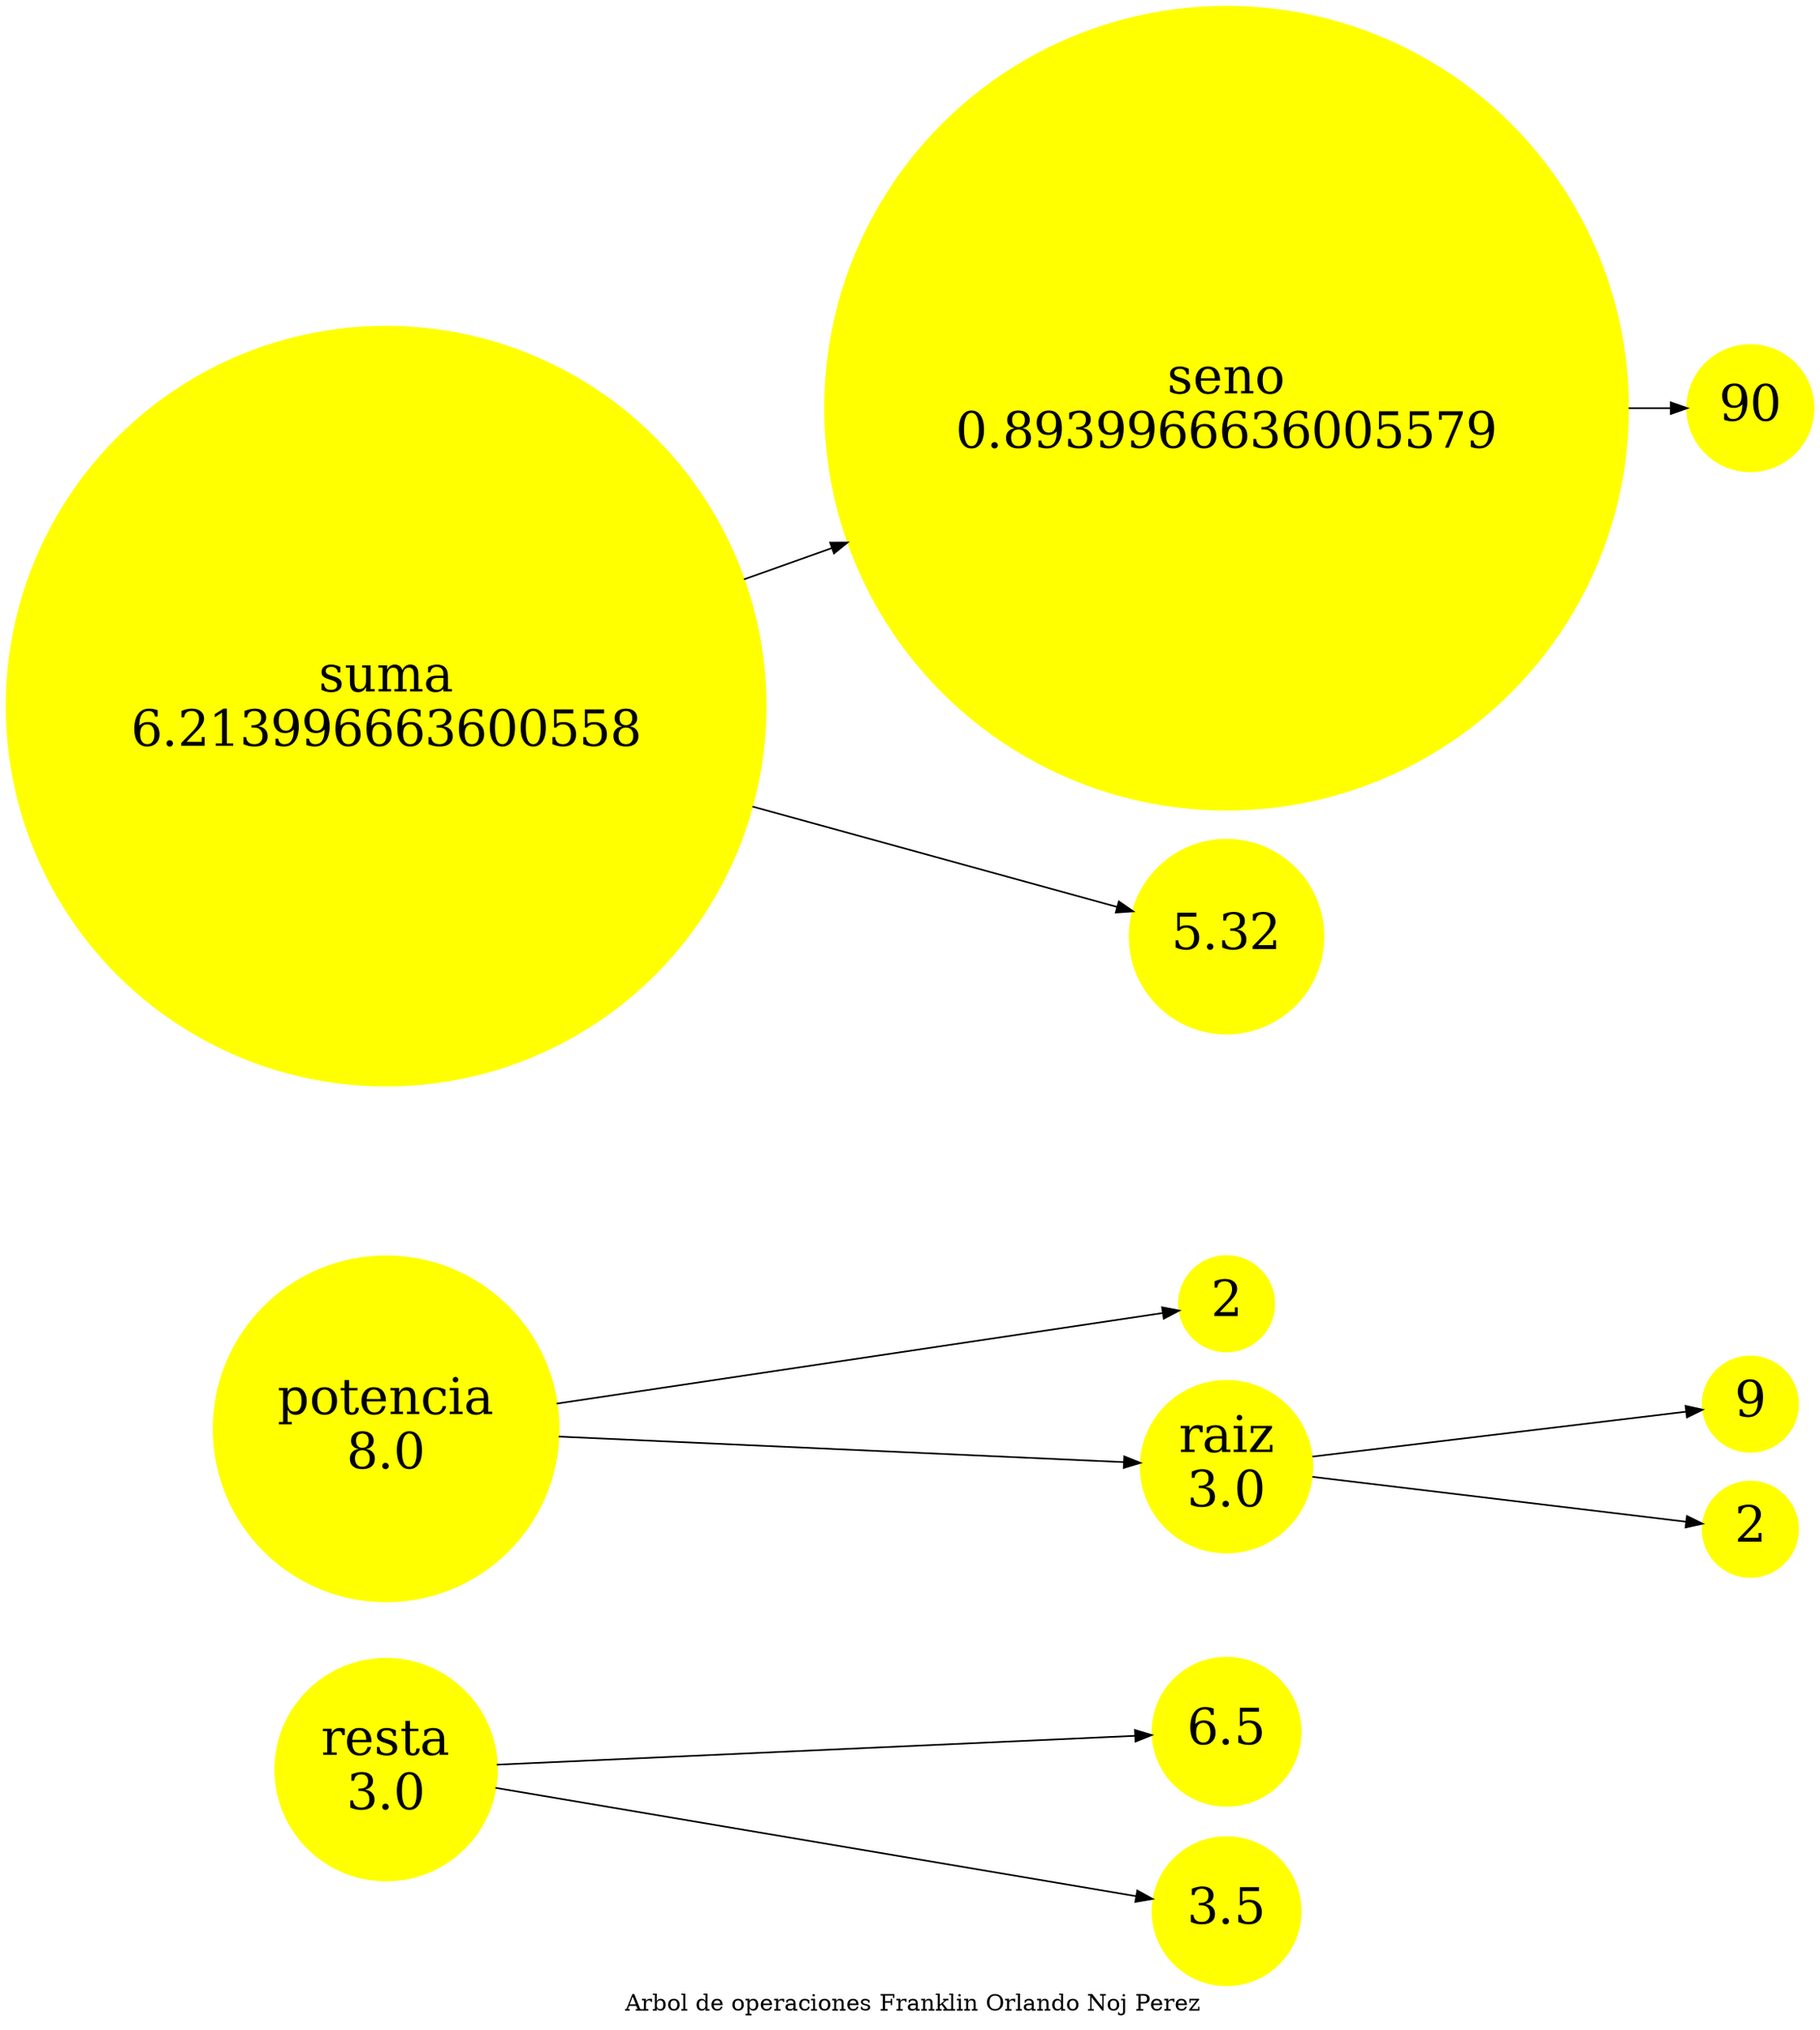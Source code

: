 digraph G {
                    label=" Arbol de operaciones Franklin Orlando Noj Perez"
                    rankdir="LR"
                    node[style=filled, color=" yellow", fontcolor=" black", shape=circle, fontsize=30,fontweight="bold"]nodo00[label="resta\n3.0"];
nodo01_left[label="6.5"];
nodo00 -> nodo01_left;
nodo01_right[label="3.5"];
nodo00 -> nodo01_right;
nodo10[label="potencia\n8.0"];
nodo11_left[label="2"];
nodo10 -> nodo11_left;
nodo11_right[label="raiz\n3.0"];
nodo12_right_left[label="9"];
nodo11_right -> nodo12_right_left;
nodo12_right_right[label="2"];
nodo11_right -> nodo12_right_right;
nodo10 -> nodo11_right;
nodo20[label="suma\n6.213996663600558"];
nodo21_left[label="seno\n0.8939966636005579"];
nodo22_left_tri[label="90"];
nodo21_left -> nodo22_left_tri;
nodo20 -> nodo21_left;
nodo21_right[label="5.32"];
nodo20 -> nodo21_right;

}